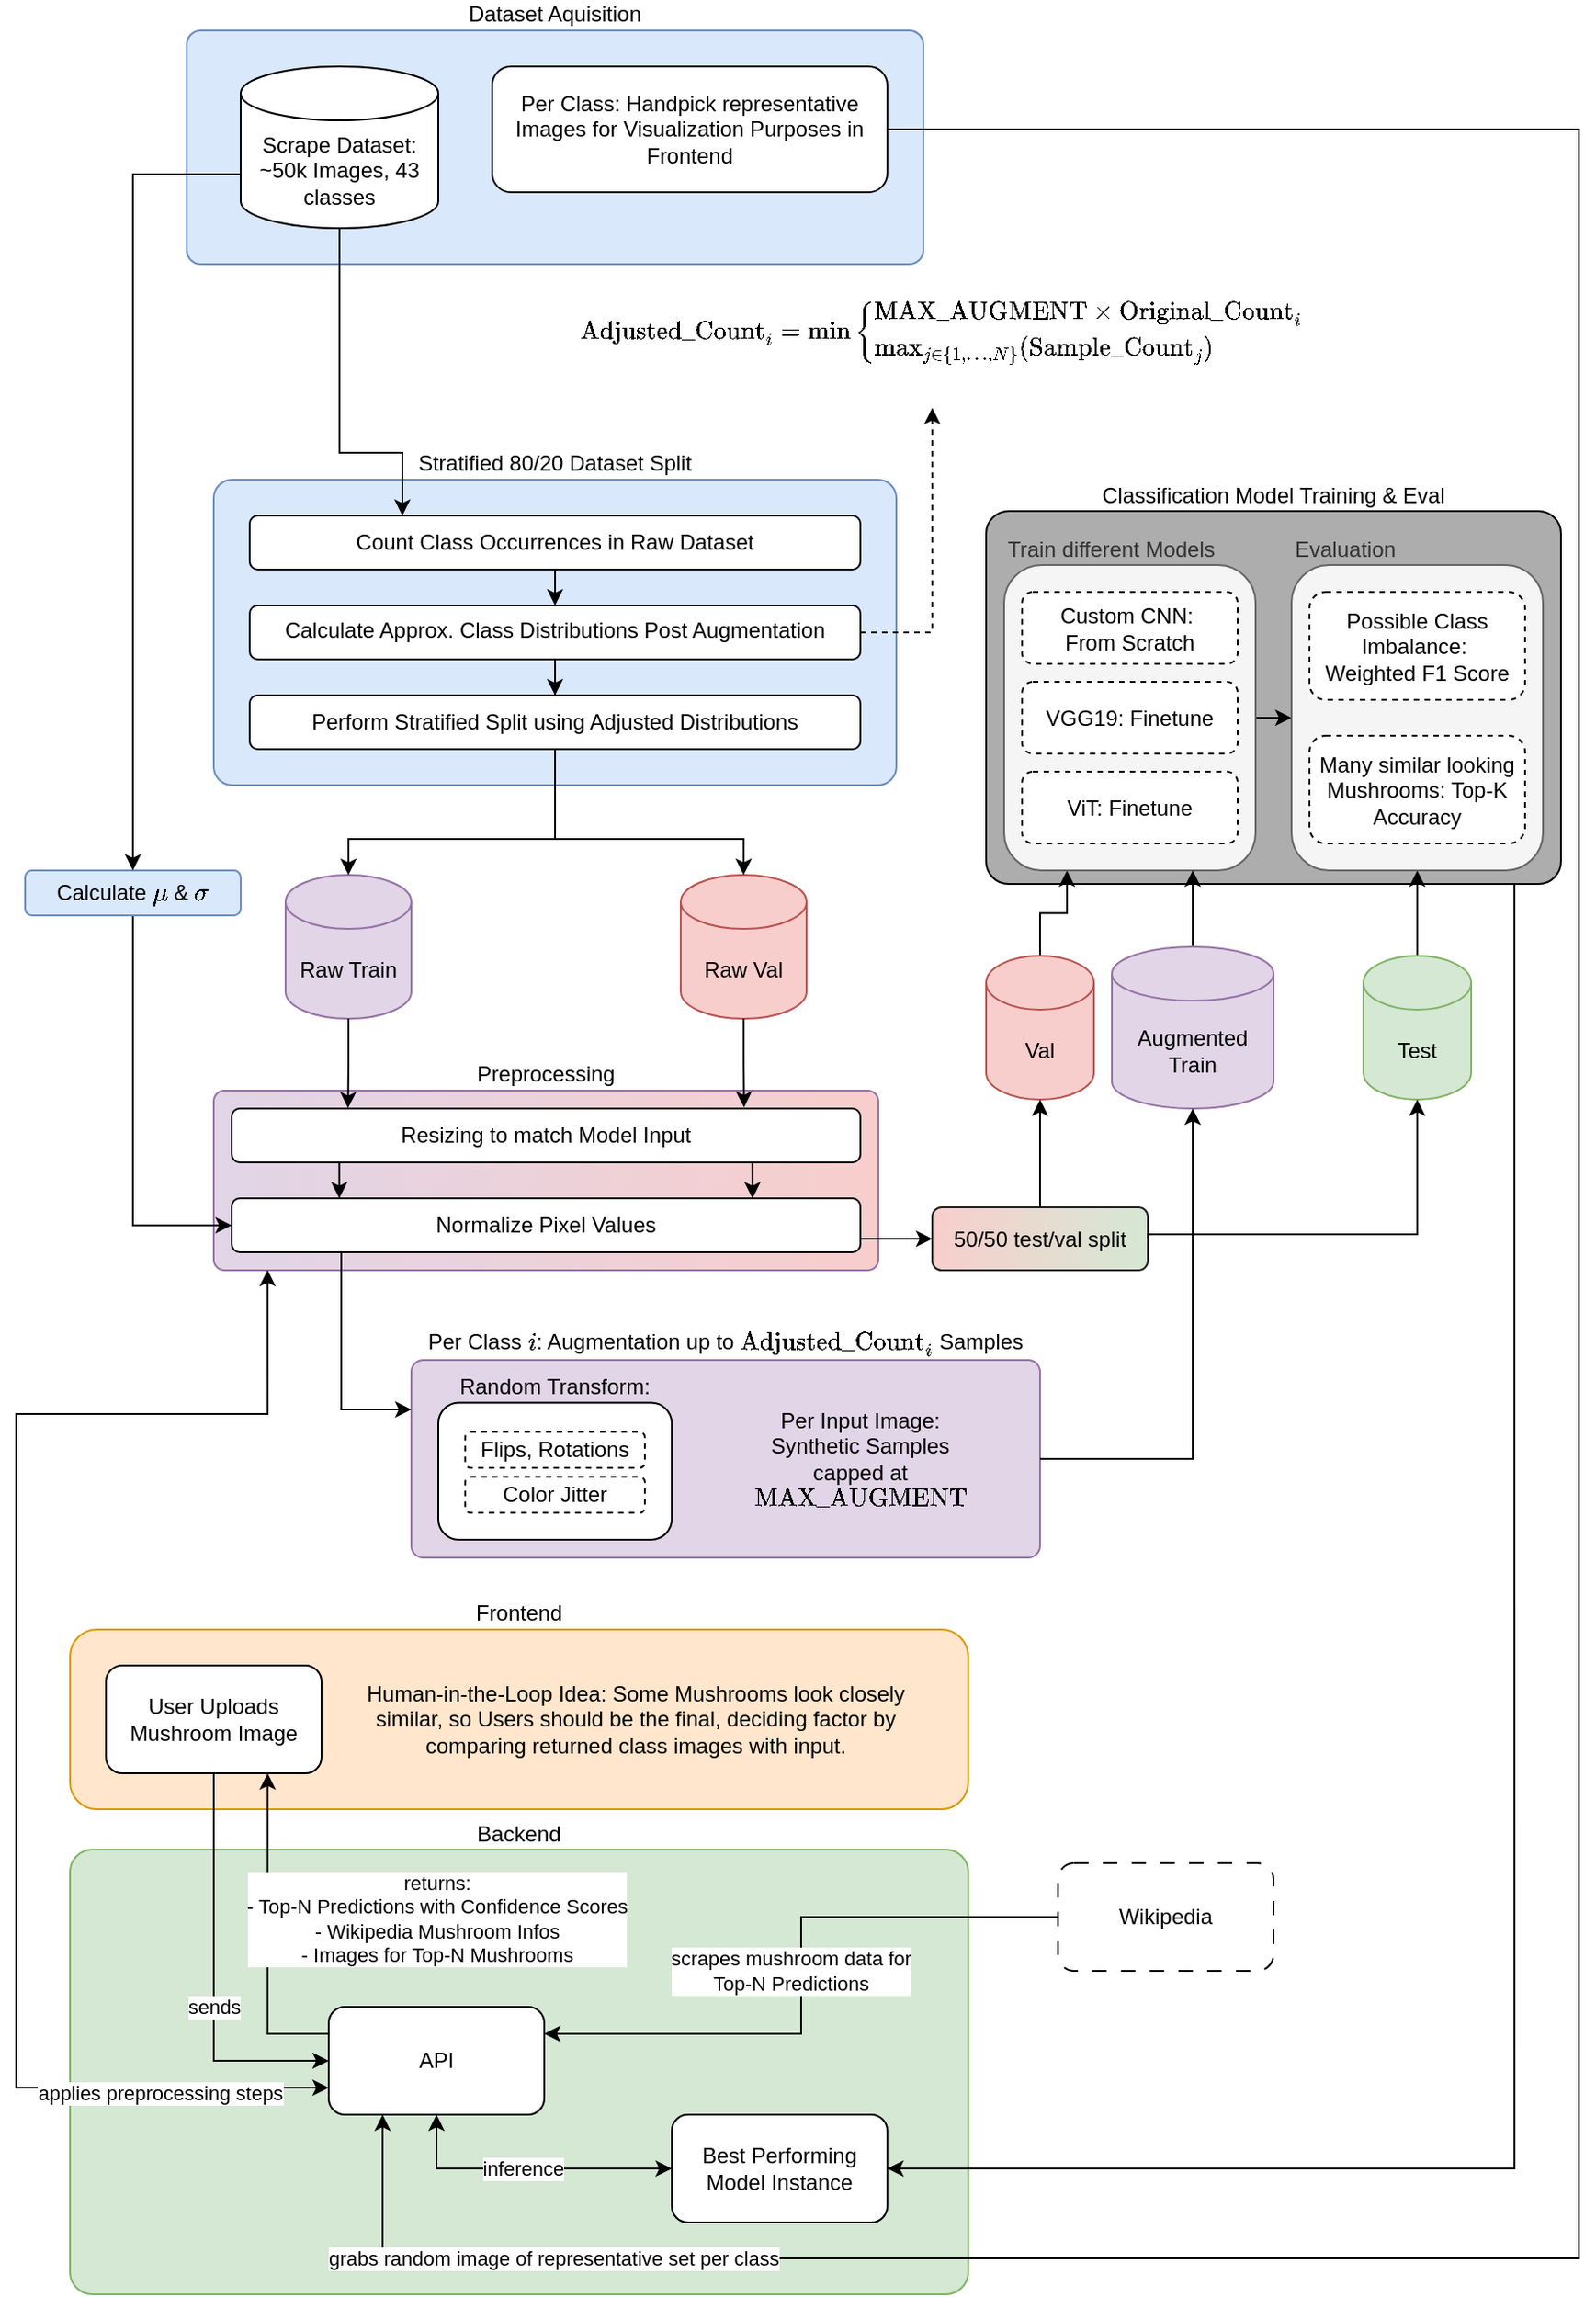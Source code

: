 <mxfile version="24.9.0">
  <diagram id="C5RBs43oDa-KdzZeNtuy" name="Page-1">
    <mxGraphModel dx="1434" dy="1895" grid="1" gridSize="10" guides="1" tooltips="1" connect="1" arrows="1" fold="1" page="1" pageScale="1" pageWidth="827" pageHeight="1169" math="1" shadow="0">
      <root>
        <mxCell id="WIyWlLk6GJQsqaUBKTNV-0" />
        <mxCell id="WIyWlLk6GJQsqaUBKTNV-1" parent="WIyWlLk6GJQsqaUBKTNV-0" />
        <mxCell id="rZa_sODycS4ORoVSW2ID-73" value="Dataset Aquisition" style="rounded=1;whiteSpace=wrap;html=1;labelPosition=center;verticalLabelPosition=top;align=center;verticalAlign=bottom;arcSize=6;textDirection=ltr;fillColor=#dae8fc;strokeColor=#6c8ebf;" parent="WIyWlLk6GJQsqaUBKTNV-1" vertex="1">
          <mxGeometry x="275" y="-280" width="410" height="130" as="geometry" />
        </mxCell>
        <mxCell id="rZa_sODycS4ORoVSW2ID-123" value="Backend" style="rounded=1;whiteSpace=wrap;html=1;arcSize=5;align=center;labelPosition=center;verticalLabelPosition=top;verticalAlign=bottom;fillColor=#d5e8d4;strokeColor=#82b366;" parent="WIyWlLk6GJQsqaUBKTNV-1" vertex="1">
          <mxGeometry x="210" y="732.5" width="500" height="247.5" as="geometry" />
        </mxCell>
        <mxCell id="rZa_sODycS4ORoVSW2ID-9" value="Stratified 80/20 Dataset Split" style="rounded=1;whiteSpace=wrap;html=1;labelPosition=center;verticalLabelPosition=top;align=center;verticalAlign=bottom;arcSize=6;textDirection=ltr;fillColor=#dae8fc;strokeColor=#6c8ebf;" parent="WIyWlLk6GJQsqaUBKTNV-1" vertex="1">
          <mxGeometry x="290" y="-30" width="380" height="170" as="geometry" />
        </mxCell>
        <mxCell id="rZa_sODycS4ORoVSW2ID-6" value="Wikipedia" style="rounded=1;whiteSpace=wrap;html=1;dashed=1;dashPattern=8 8;" parent="WIyWlLk6GJQsqaUBKTNV-1" vertex="1">
          <mxGeometry x="760" y="740" width="120" height="60" as="geometry" />
        </mxCell>
        <mxCell id="rZa_sODycS4ORoVSW2ID-29" style="edgeStyle=orthogonalEdgeStyle;rounded=0;orthogonalLoop=1;jettySize=auto;html=1;exitX=0.5;exitY=1;exitDx=0;exitDy=0;" parent="WIyWlLk6GJQsqaUBKTNV-1" source="rZa_sODycS4ORoVSW2ID-11" target="rZa_sODycS4ORoVSW2ID-13" edge="1">
          <mxGeometry relative="1" as="geometry" />
        </mxCell>
        <mxCell id="YSozYTVfxayiFDIovwCb-0" style="edgeStyle=orthogonalEdgeStyle;rounded=0;orthogonalLoop=1;jettySize=auto;html=1;exitX=1;exitY=0.5;exitDx=0;exitDy=0;dashed=1;" parent="WIyWlLk6GJQsqaUBKTNV-1" source="rZa_sODycS4ORoVSW2ID-11" target="rZa_sODycS4ORoVSW2ID-16" edge="1">
          <mxGeometry relative="1" as="geometry">
            <Array as="points">
              <mxPoint x="690" y="55" />
            </Array>
          </mxGeometry>
        </mxCell>
        <mxCell id="rZa_sODycS4ORoVSW2ID-11" value="Calculate Approx. Class Distributions Post Augmentation" style="rounded=1;whiteSpace=wrap;html=1;labelPosition=center;verticalLabelPosition=middle;align=center;verticalAlign=top;" parent="WIyWlLk6GJQsqaUBKTNV-1" vertex="1">
          <mxGeometry x="310" y="40" width="340" height="30" as="geometry" />
        </mxCell>
        <mxCell id="rZa_sODycS4ORoVSW2ID-28" style="edgeStyle=orthogonalEdgeStyle;rounded=0;orthogonalLoop=1;jettySize=auto;html=1;exitX=0.5;exitY=1;exitDx=0;exitDy=0;entryX=0.5;entryY=0;entryDx=0;entryDy=0;" parent="WIyWlLk6GJQsqaUBKTNV-1" source="rZa_sODycS4ORoVSW2ID-12" target="rZa_sODycS4ORoVSW2ID-11" edge="1">
          <mxGeometry relative="1" as="geometry" />
        </mxCell>
        <mxCell id="rZa_sODycS4ORoVSW2ID-12" value="Count Class Occurrences in Raw Dataset" style="rounded=1;whiteSpace=wrap;html=1;" parent="WIyWlLk6GJQsqaUBKTNV-1" vertex="1">
          <mxGeometry x="310" y="-10" width="340" height="30" as="geometry" />
        </mxCell>
        <mxCell id="rZa_sODycS4ORoVSW2ID-13" value="Perform Stratified Split using Adjusted Distributions" style="rounded=1;whiteSpace=wrap;html=1;" parent="WIyWlLk6GJQsqaUBKTNV-1" vertex="1">
          <mxGeometry x="310" y="90" width="340" height="30" as="geometry" />
        </mxCell>
        <mxCell id="rZa_sODycS4ORoVSW2ID-16" value="&lt;br&gt;\[\text{Adjusted_Count}_i = \min\left\{&lt;br&gt;\begin{array}{l}&lt;br&gt;\text{MAX_AUGMENT} \times \text{Original_Count}_i \\&lt;br&gt;\max_{j \in \{1, \dots, N\}}(\text{Sample_Count}_j)&lt;br&gt;\end{array}&lt;br&gt;\right.\]&lt;div&gt;&lt;br&gt;&lt;/div&gt;&lt;div&gt;&lt;br/&gt;&lt;/div&gt;" style="text;html=1;align=center;verticalAlign=middle;whiteSpace=wrap;rounded=0;" parent="WIyWlLk6GJQsqaUBKTNV-1" vertex="1">
          <mxGeometry x="490" y="-140" width="410" height="70" as="geometry" />
        </mxCell>
        <mxCell id="rZa_sODycS4ORoVSW2ID-20" value="Preprocessing" style="rounded=1;whiteSpace=wrap;html=1;labelPosition=center;verticalLabelPosition=top;align=center;verticalAlign=bottom;arcSize=6;textDirection=ltr;fillColor=#e1d5e7;strokeColor=#9673a6;gradientColor=#F8CECC;gradientDirection=east;" parent="WIyWlLk6GJQsqaUBKTNV-1" vertex="1">
          <mxGeometry x="290" y="310" width="370" height="100" as="geometry" />
        </mxCell>
        <mxCell id="rZa_sODycS4ORoVSW2ID-21" value="Raw Train" style="shape=cylinder3;whiteSpace=wrap;html=1;boundedLbl=1;backgroundOutline=1;size=15;fillColor=#e1d5e7;strokeColor=#9673a6;" parent="WIyWlLk6GJQsqaUBKTNV-1" vertex="1">
          <mxGeometry x="330" y="190" width="70" height="80" as="geometry" />
        </mxCell>
        <mxCell id="rZa_sODycS4ORoVSW2ID-22" value="Raw Val" style="shape=cylinder3;whiteSpace=wrap;html=1;boundedLbl=1;backgroundOutline=1;size=15;fillColor=#f8cecc;strokeColor=#b85450;" parent="WIyWlLk6GJQsqaUBKTNV-1" vertex="1">
          <mxGeometry x="550" y="190" width="70" height="80" as="geometry" />
        </mxCell>
        <mxCell id="rZa_sODycS4ORoVSW2ID-39" style="edgeStyle=orthogonalEdgeStyle;rounded=0;orthogonalLoop=1;jettySize=auto;html=1;exitX=0.75;exitY=1;exitDx=0;exitDy=0;entryX=0.743;entryY=0.007;entryDx=0;entryDy=0;entryPerimeter=0;" parent="WIyWlLk6GJQsqaUBKTNV-1" edge="1">
          <mxGeometry relative="1" as="geometry">
            <mxPoint x="589.88" y="349.79" as="sourcePoint" />
            <mxPoint x="589.93" y="370.0" as="targetPoint" />
          </mxGeometry>
        </mxCell>
        <mxCell id="rZa_sODycS4ORoVSW2ID-23" value="Resizing to match Model Input" style="rounded=1;whiteSpace=wrap;html=1;fillStyle=solid;" parent="WIyWlLk6GJQsqaUBKTNV-1" vertex="1">
          <mxGeometry x="300" y="320" width="350" height="30" as="geometry" />
        </mxCell>
        <mxCell id="rZa_sODycS4ORoVSW2ID-24" value="Normalize Pixel Values" style="rounded=1;whiteSpace=wrap;html=1;" parent="WIyWlLk6GJQsqaUBKTNV-1" vertex="1">
          <mxGeometry x="300" y="370" width="350" height="30" as="geometry" />
        </mxCell>
        <mxCell id="rZa_sODycS4ORoVSW2ID-32" style="edgeStyle=orthogonalEdgeStyle;rounded=0;orthogonalLoop=1;jettySize=auto;html=1;exitX=0.5;exitY=1;exitDx=0;exitDy=0;entryX=0.5;entryY=0;entryDx=0;entryDy=0;entryPerimeter=0;" parent="WIyWlLk6GJQsqaUBKTNV-1" source="rZa_sODycS4ORoVSW2ID-13" target="rZa_sODycS4ORoVSW2ID-21" edge="1">
          <mxGeometry relative="1" as="geometry">
            <Array as="points">
              <mxPoint x="480" y="170" />
              <mxPoint x="365" y="170" />
            </Array>
          </mxGeometry>
        </mxCell>
        <mxCell id="rZa_sODycS4ORoVSW2ID-33" style="edgeStyle=orthogonalEdgeStyle;rounded=0;orthogonalLoop=1;jettySize=auto;html=1;exitX=0.5;exitY=1;exitDx=0;exitDy=0;entryX=0.5;entryY=0;entryDx=0;entryDy=0;entryPerimeter=0;" parent="WIyWlLk6GJQsqaUBKTNV-1" source="rZa_sODycS4ORoVSW2ID-13" target="rZa_sODycS4ORoVSW2ID-22" edge="1">
          <mxGeometry relative="1" as="geometry">
            <mxPoint x="540" y="170" as="sourcePoint" />
            <mxPoint x="450" y="270" as="targetPoint" />
            <Array as="points">
              <mxPoint x="480" y="170" />
              <mxPoint x="585" y="170" />
            </Array>
          </mxGeometry>
        </mxCell>
        <mxCell id="rZa_sODycS4ORoVSW2ID-43" style="edgeStyle=orthogonalEdgeStyle;rounded=0;orthogonalLoop=1;jettySize=auto;html=1;exitX=0.5;exitY=1;exitDx=0;exitDy=0;entryX=0;entryY=0.5;entryDx=0;entryDy=0;" parent="WIyWlLk6GJQsqaUBKTNV-1" source="rZa_sODycS4ORoVSW2ID-41" target="rZa_sODycS4ORoVSW2ID-24" edge="1">
          <mxGeometry relative="1" as="geometry">
            <mxPoint x="210" y="340" as="targetPoint" />
          </mxGeometry>
        </mxCell>
        <mxCell id="rZa_sODycS4ORoVSW2ID-41" value="Calculate \(\mu\) &amp;amp; \(\sigma\)" style="rounded=1;whiteSpace=wrap;html=1;fillColor=#dae8fc;strokeColor=#6c8ebf;" parent="WIyWlLk6GJQsqaUBKTNV-1" vertex="1">
          <mxGeometry x="185" y="187.5" width="120" height="25" as="geometry" />
        </mxCell>
        <mxCell id="rZa_sODycS4ORoVSW2ID-47" style="edgeStyle=orthogonalEdgeStyle;rounded=0;orthogonalLoop=1;jettySize=auto;html=1;entryX=0.185;entryY=-0.007;entryDx=0;entryDy=0;entryPerimeter=0;" parent="WIyWlLk6GJQsqaUBKTNV-1" source="rZa_sODycS4ORoVSW2ID-21" target="rZa_sODycS4ORoVSW2ID-23" edge="1">
          <mxGeometry relative="1" as="geometry" />
        </mxCell>
        <mxCell id="rZa_sODycS4ORoVSW2ID-49" style="edgeStyle=orthogonalEdgeStyle;rounded=0;orthogonalLoop=1;jettySize=auto;html=1;exitX=0.75;exitY=1;exitDx=0;exitDy=0;entryX=0.743;entryY=0.007;entryDx=0;entryDy=0;entryPerimeter=0;" parent="WIyWlLk6GJQsqaUBKTNV-1" edge="1">
          <mxGeometry relative="1" as="geometry">
            <mxPoint x="359.88" y="350" as="sourcePoint" />
            <mxPoint x="359.88" y="370" as="targetPoint" />
          </mxGeometry>
        </mxCell>
        <mxCell id="rZa_sODycS4ORoVSW2ID-51" value="Per Class \(i\): Augmentation up to \(\text{Adjusted_Count}_i\) Samples" style="rounded=1;whiteSpace=wrap;html=1;labelPosition=center;verticalLabelPosition=top;align=center;verticalAlign=bottom;arcSize=6;textDirection=ltr;fillColor=#e1d5e7;strokeColor=#9673a6;" parent="WIyWlLk6GJQsqaUBKTNV-1" vertex="1">
          <mxGeometry x="400" y="460" width="350" height="110" as="geometry" />
        </mxCell>
        <mxCell id="rZa_sODycS4ORoVSW2ID-52" style="edgeStyle=orthogonalEdgeStyle;rounded=0;orthogonalLoop=1;jettySize=auto;html=1;entryX=0;entryY=0.25;entryDx=0;entryDy=0;" parent="WIyWlLk6GJQsqaUBKTNV-1" target="rZa_sODycS4ORoVSW2ID-51" edge="1">
          <mxGeometry relative="1" as="geometry">
            <mxPoint x="361" y="400" as="sourcePoint" />
            <Array as="points">
              <mxPoint x="361" y="488" />
            </Array>
          </mxGeometry>
        </mxCell>
        <mxCell id="rZa_sODycS4ORoVSW2ID-54" style="edgeStyle=orthogonalEdgeStyle;rounded=0;orthogonalLoop=1;jettySize=auto;html=1;entryX=0.815;entryY=-0.02;entryDx=0;entryDy=0;entryPerimeter=0;exitX=0.5;exitY=1;exitDx=0;exitDy=0;exitPerimeter=0;" parent="WIyWlLk6GJQsqaUBKTNV-1" source="rZa_sODycS4ORoVSW2ID-22" target="rZa_sODycS4ORoVSW2ID-23" edge="1">
          <mxGeometry relative="1" as="geometry">
            <mxPoint x="375" y="280" as="sourcePoint" />
            <mxPoint x="375" y="330" as="targetPoint" />
          </mxGeometry>
        </mxCell>
        <mxCell id="rZa_sODycS4ORoVSW2ID-58" value="Random Transform:" style="rounded=1;whiteSpace=wrap;html=1;labelPosition=center;verticalLabelPosition=top;align=center;verticalAlign=bottom;" parent="WIyWlLk6GJQsqaUBKTNV-1" vertex="1">
          <mxGeometry x="415" y="483.75" width="130" height="76.25" as="geometry" />
        </mxCell>
        <mxCell id="rZa_sODycS4ORoVSW2ID-55" value="Flips, Rotations" style="rounded=1;whiteSpace=wrap;html=1;dashed=1;" parent="WIyWlLk6GJQsqaUBKTNV-1" vertex="1">
          <mxGeometry x="430" y="500" width="100" height="20" as="geometry" />
        </mxCell>
        <mxCell id="rZa_sODycS4ORoVSW2ID-57" value="Color Jitter" style="rounded=1;whiteSpace=wrap;html=1;dashed=1;" parent="WIyWlLk6GJQsqaUBKTNV-1" vertex="1">
          <mxGeometry x="430" y="525" width="100" height="20" as="geometry" />
        </mxCell>
        <mxCell id="rZa_sODycS4ORoVSW2ID-59" value="Per Input Image: Synthetic Samples capped at \(\text{MAX_AUGMENT}\)" style="text;html=1;align=center;verticalAlign=middle;whiteSpace=wrap;rounded=0;" parent="WIyWlLk6GJQsqaUBKTNV-1" vertex="1">
          <mxGeometry x="580" y="475" width="140" height="80" as="geometry" />
        </mxCell>
        <mxCell id="rZa_sODycS4ORoVSW2ID-109" style="edgeStyle=orthogonalEdgeStyle;rounded=0;orthogonalLoop=1;jettySize=auto;html=1;entryX=1;entryY=0.5;entryDx=0;entryDy=0;exitX=0.919;exitY=0.995;exitDx=0;exitDy=0;exitPerimeter=0;" parent="WIyWlLk6GJQsqaUBKTNV-1" target="rZa_sODycS4ORoVSW2ID-91" edge="1" source="rZa_sODycS4ORoVSW2ID-67">
          <mxGeometry relative="1" as="geometry">
            <Array as="points">
              <mxPoint x="1014" y="910" />
            </Array>
            <mxPoint x="1070" y="160" as="sourcePoint" />
          </mxGeometry>
        </mxCell>
        <mxCell id="rZa_sODycS4ORoVSW2ID-67" value="Classification Model Training &amp;amp; Eval" style="rounded=1;whiteSpace=wrap;html=1;labelPosition=center;verticalLabelPosition=top;align=center;verticalAlign=bottom;arcSize=6;textDirection=ltr;fillColor=#ADADAD;" parent="WIyWlLk6GJQsqaUBKTNV-1" vertex="1">
          <mxGeometry x="720" y="-12.5" width="320" height="207.5" as="geometry" />
        </mxCell>
        <mxCell id="rZa_sODycS4ORoVSW2ID-85" style="edgeStyle=orthogonalEdgeStyle;rounded=0;orthogonalLoop=1;jettySize=auto;html=1;exitX=0.5;exitY=0;exitDx=0;exitDy=0;exitPerimeter=0;entryX=0.5;entryY=1;entryDx=0;entryDy=0;" parent="WIyWlLk6GJQsqaUBKTNV-1" source="rZa_sODycS4ORoVSW2ID-60" target="rZa_sODycS4ORoVSW2ID-79" edge="1">
          <mxGeometry relative="1" as="geometry" />
        </mxCell>
        <mxCell id="rZa_sODycS4ORoVSW2ID-60" value="Test" style="shape=cylinder3;whiteSpace=wrap;html=1;boundedLbl=1;backgroundOutline=1;size=15;fillColor=#D5E8D4;strokeColor=#82B366;" parent="WIyWlLk6GJQsqaUBKTNV-1" vertex="1">
          <mxGeometry x="930" y="235" width="60" height="80" as="geometry" />
        </mxCell>
        <mxCell id="rZa_sODycS4ORoVSW2ID-80" style="edgeStyle=orthogonalEdgeStyle;rounded=0;orthogonalLoop=1;jettySize=auto;html=1;exitX=0.5;exitY=0;exitDx=0;exitDy=0;exitPerimeter=0;entryX=0.25;entryY=1;entryDx=0;entryDy=0;" parent="WIyWlLk6GJQsqaUBKTNV-1" source="rZa_sODycS4ORoVSW2ID-61" target="rZa_sODycS4ORoVSW2ID-77" edge="1">
          <mxGeometry relative="1" as="geometry" />
        </mxCell>
        <mxCell id="rZa_sODycS4ORoVSW2ID-61" value="Val" style="shape=cylinder3;whiteSpace=wrap;html=1;boundedLbl=1;backgroundOutline=1;size=15;fillColor=#f8cecc;strokeColor=#b85450;" parent="WIyWlLk6GJQsqaUBKTNV-1" vertex="1">
          <mxGeometry x="720" y="235" width="60" height="80" as="geometry" />
        </mxCell>
        <mxCell id="rZa_sODycS4ORoVSW2ID-63" value="50/50 test/val split" style="rounded=1;whiteSpace=wrap;html=1;fillColor=#D5E8D4;strokeColor=#1F1F1F;gradientColor=#F8CECC;gradientDirection=west;" parent="WIyWlLk6GJQsqaUBKTNV-1" vertex="1">
          <mxGeometry x="690" y="375" width="120" height="35" as="geometry" />
        </mxCell>
        <mxCell id="rZa_sODycS4ORoVSW2ID-64" style="edgeStyle=orthogonalEdgeStyle;rounded=0;orthogonalLoop=1;jettySize=auto;html=1;exitX=1;exitY=0.5;exitDx=0;exitDy=0;entryX=0.5;entryY=1;entryDx=0;entryDy=0;entryPerimeter=0;" parent="WIyWlLk6GJQsqaUBKTNV-1" source="rZa_sODycS4ORoVSW2ID-63" target="rZa_sODycS4ORoVSW2ID-60" edge="1">
          <mxGeometry relative="1" as="geometry">
            <Array as="points">
              <mxPoint x="810" y="390" />
              <mxPoint x="960" y="390" />
            </Array>
          </mxGeometry>
        </mxCell>
        <mxCell id="rZa_sODycS4ORoVSW2ID-65" style="edgeStyle=orthogonalEdgeStyle;rounded=0;orthogonalLoop=1;jettySize=auto;html=1;exitX=0.5;exitY=0;exitDx=0;exitDy=0;entryX=0.5;entryY=1;entryDx=0;entryDy=0;entryPerimeter=0;" parent="WIyWlLk6GJQsqaUBKTNV-1" source="rZa_sODycS4ORoVSW2ID-63" target="rZa_sODycS4ORoVSW2ID-61" edge="1">
          <mxGeometry relative="1" as="geometry" />
        </mxCell>
        <mxCell id="rZa_sODycS4ORoVSW2ID-84" style="edgeStyle=orthogonalEdgeStyle;rounded=0;orthogonalLoop=1;jettySize=auto;html=1;exitX=1;exitY=0.5;exitDx=0;exitDy=0;entryX=0;entryY=0.5;entryDx=0;entryDy=0;" parent="WIyWlLk6GJQsqaUBKTNV-1" source="rZa_sODycS4ORoVSW2ID-77" target="rZa_sODycS4ORoVSW2ID-79" edge="1">
          <mxGeometry relative="1" as="geometry" />
        </mxCell>
        <mxCell id="rZa_sODycS4ORoVSW2ID-77" value="Train different Models" style="rounded=1;whiteSpace=wrap;html=1;labelPosition=center;verticalLabelPosition=top;align=left;verticalAlign=bottom;fillStyle=auto;fillColor=#f5f5f5;fontColor=#333333;strokeColor=#666666;" parent="WIyWlLk6GJQsqaUBKTNV-1" vertex="1">
          <mxGeometry x="730" y="17.5" width="140" height="170" as="geometry" />
        </mxCell>
        <mxCell id="rZa_sODycS4ORoVSW2ID-68" value="&lt;div&gt;Custom CNN:&amp;nbsp;&lt;/div&gt;&lt;div&gt;From Scratch&lt;/div&gt;" style="rounded=1;whiteSpace=wrap;html=1;dashed=1;" parent="WIyWlLk6GJQsqaUBKTNV-1" vertex="1">
          <mxGeometry x="740" y="32.5" width="120" height="40" as="geometry" />
        </mxCell>
        <mxCell id="rZa_sODycS4ORoVSW2ID-69" value="VGG19: Finetune" style="rounded=1;whiteSpace=wrap;html=1;dashed=1;" parent="WIyWlLk6GJQsqaUBKTNV-1" vertex="1">
          <mxGeometry x="740" y="82.5" width="120" height="40" as="geometry" />
        </mxCell>
        <mxCell id="rZa_sODycS4ORoVSW2ID-70" value="ViT: Finetune" style="rounded=1;whiteSpace=wrap;html=1;dashed=1;" parent="WIyWlLk6GJQsqaUBKTNV-1" vertex="1">
          <mxGeometry x="740" y="132.5" width="120" height="40" as="geometry" />
        </mxCell>
        <mxCell id="rZa_sODycS4ORoVSW2ID-81" style="edgeStyle=orthogonalEdgeStyle;rounded=0;orthogonalLoop=1;jettySize=auto;html=1;exitX=0.5;exitY=0;exitDx=0;exitDy=0;exitPerimeter=0;entryX=0.75;entryY=1;entryDx=0;entryDy=0;" parent="WIyWlLk6GJQsqaUBKTNV-1" source="rZa_sODycS4ORoVSW2ID-71" target="rZa_sODycS4ORoVSW2ID-77" edge="1">
          <mxGeometry relative="1" as="geometry" />
        </mxCell>
        <mxCell id="rZa_sODycS4ORoVSW2ID-71" value="Augmented Train" style="shape=cylinder3;whiteSpace=wrap;html=1;boundedLbl=1;backgroundOutline=1;size=15;fillColor=#e1d5e7;strokeColor=#9673a6;" parent="WIyWlLk6GJQsqaUBKTNV-1" vertex="1">
          <mxGeometry x="790" y="230" width="90" height="90" as="geometry" />
        </mxCell>
        <mxCell id="rZa_sODycS4ORoVSW2ID-72" style="edgeStyle=orthogonalEdgeStyle;rounded=0;orthogonalLoop=1;jettySize=auto;html=1;exitX=1;exitY=0.5;exitDx=0;exitDy=0;entryX=0.5;entryY=1;entryDx=0;entryDy=0;entryPerimeter=0;" parent="WIyWlLk6GJQsqaUBKTNV-1" source="rZa_sODycS4ORoVSW2ID-51" target="rZa_sODycS4ORoVSW2ID-71" edge="1">
          <mxGeometry relative="1" as="geometry">
            <Array as="points">
              <mxPoint x="835" y="515" />
            </Array>
          </mxGeometry>
        </mxCell>
        <mxCell id="rZa_sODycS4ORoVSW2ID-89" style="edgeStyle=orthogonalEdgeStyle;rounded=0;orthogonalLoop=1;jettySize=auto;html=1;exitX=0.5;exitY=1;exitDx=0;exitDy=0;entryX=0.25;entryY=0;entryDx=0;entryDy=0;exitPerimeter=0;" parent="WIyWlLk6GJQsqaUBKTNV-1" source="YSozYTVfxayiFDIovwCb-1" target="rZa_sODycS4ORoVSW2ID-12" edge="1">
          <mxGeometry relative="1" as="geometry">
            <Array as="points">
              <mxPoint x="360" y="-45" />
              <mxPoint x="395" y="-45" />
            </Array>
            <mxPoint x="310" y="-45" as="targetPoint" />
          </mxGeometry>
        </mxCell>
        <mxCell id="rZa_sODycS4ORoVSW2ID-117" style="edgeStyle=orthogonalEdgeStyle;rounded=0;orthogonalLoop=1;jettySize=auto;html=1;exitX=1;exitY=0.5;exitDx=0;exitDy=0;entryX=0.25;entryY=1;entryDx=0;entryDy=0;" parent="WIyWlLk6GJQsqaUBKTNV-1" source="YSozYTVfxayiFDIovwCb-3" target="rZa_sODycS4ORoVSW2ID-106" edge="1">
          <mxGeometry relative="1" as="geometry">
            <Array as="points">
              <mxPoint x="1050" y="-225" />
              <mxPoint x="1050" y="960" />
              <mxPoint x="384" y="960" />
            </Array>
          </mxGeometry>
        </mxCell>
        <mxCell id="rZa_sODycS4ORoVSW2ID-118" value="grabs random image of representative set per class" style="edgeLabel;html=1;align=center;verticalAlign=middle;resizable=0;points=[];" parent="rZa_sODycS4ORoVSW2ID-117" vertex="1" connectable="0">
          <mxGeometry x="0.398" y="4" relative="1" as="geometry">
            <mxPoint x="-522" y="-4" as="offset" />
          </mxGeometry>
        </mxCell>
        <mxCell id="rZa_sODycS4ORoVSW2ID-79" value="Evaluation" style="rounded=1;whiteSpace=wrap;html=1;labelPosition=center;verticalLabelPosition=top;align=left;verticalAlign=bottom;fillColor=#f5f5f5;fontColor=#333333;strokeColor=#666666;" parent="WIyWlLk6GJQsqaUBKTNV-1" vertex="1">
          <mxGeometry x="890" y="17.5" width="140" height="170" as="geometry" />
        </mxCell>
        <mxCell id="rZa_sODycS4ORoVSW2ID-82" value="&lt;div&gt;Possible Class Imbalance:&amp;nbsp;&lt;/div&gt;&lt;div&gt;Weighted F1 Score&lt;/div&gt;" style="rounded=1;whiteSpace=wrap;html=1;dashed=1;" parent="WIyWlLk6GJQsqaUBKTNV-1" vertex="1">
          <mxGeometry x="900" y="32.5" width="120" height="60" as="geometry" />
        </mxCell>
        <mxCell id="rZa_sODycS4ORoVSW2ID-83" value="Many similar looking Mushrooms: Top-K Accuracy" style="rounded=1;whiteSpace=wrap;html=1;dashed=1;" parent="WIyWlLk6GJQsqaUBKTNV-1" vertex="1">
          <mxGeometry x="900" y="112.5" width="120" height="60" as="geometry" />
        </mxCell>
        <mxCell id="rZa_sODycS4ORoVSW2ID-91" value="Best Performing Model Instance" style="rounded=1;whiteSpace=wrap;html=1;" parent="WIyWlLk6GJQsqaUBKTNV-1" vertex="1">
          <mxGeometry x="545" y="880" width="120" height="60" as="geometry" />
        </mxCell>
        <mxCell id="rZa_sODycS4ORoVSW2ID-104" value="Frontend" style="rounded=1;whiteSpace=wrap;html=1;labelPosition=center;verticalLabelPosition=top;align=center;verticalAlign=bottom;fillColor=#ffe6cc;strokeColor=#d79b00;" parent="WIyWlLk6GJQsqaUBKTNV-1" vertex="1">
          <mxGeometry x="210" y="610" width="500" height="100" as="geometry" />
        </mxCell>
        <mxCell id="rZa_sODycS4ORoVSW2ID-107" style="edgeStyle=orthogonalEdgeStyle;rounded=0;orthogonalLoop=1;jettySize=auto;html=1;exitX=0.5;exitY=1;exitDx=0;exitDy=0;entryX=0;entryY=0.5;entryDx=0;entryDy=0;" parent="WIyWlLk6GJQsqaUBKTNV-1" source="rZa_sODycS4ORoVSW2ID-105" target="rZa_sODycS4ORoVSW2ID-106" edge="1">
          <mxGeometry relative="1" as="geometry" />
        </mxCell>
        <mxCell id="rZa_sODycS4ORoVSW2ID-108" value="sends" style="edgeLabel;html=1;align=center;verticalAlign=middle;resizable=0;points=[];" parent="rZa_sODycS4ORoVSW2ID-107" vertex="1" connectable="0">
          <mxGeometry x="-0.08" relative="1" as="geometry">
            <mxPoint y="27" as="offset" />
          </mxGeometry>
        </mxCell>
        <mxCell id="rZa_sODycS4ORoVSW2ID-105" value="User Uploads Mushroom Image" style="rounded=1;whiteSpace=wrap;html=1;" parent="WIyWlLk6GJQsqaUBKTNV-1" vertex="1">
          <mxGeometry x="230" y="630" width="120" height="60" as="geometry" />
        </mxCell>
        <mxCell id="rZa_sODycS4ORoVSW2ID-115" style="edgeStyle=orthogonalEdgeStyle;rounded=0;orthogonalLoop=1;jettySize=auto;html=1;exitX=1;exitY=0.25;exitDx=0;exitDy=0;entryX=0;entryY=0.5;entryDx=0;entryDy=0;endArrow=none;endFill=0;startArrow=classic;startFill=1;" parent="WIyWlLk6GJQsqaUBKTNV-1" source="rZa_sODycS4ORoVSW2ID-106" target="rZa_sODycS4ORoVSW2ID-6" edge="1">
          <mxGeometry relative="1" as="geometry" />
        </mxCell>
        <mxCell id="rZa_sODycS4ORoVSW2ID-116" value="&lt;div&gt;scrapes mushroom data for &lt;br&gt;&lt;/div&gt;&lt;div&gt;Top-N Predictions&lt;/div&gt;" style="edgeLabel;html=1;align=center;verticalAlign=middle;resizable=0;points=[];" parent="rZa_sODycS4ORoVSW2ID-115" vertex="1" connectable="0">
          <mxGeometry x="-0.277" y="-4" relative="1" as="geometry">
            <mxPoint x="10" y="-39" as="offset" />
          </mxGeometry>
        </mxCell>
        <mxCell id="rZa_sODycS4ORoVSW2ID-119" style="edgeStyle=orthogonalEdgeStyle;rounded=0;orthogonalLoop=1;jettySize=auto;html=1;exitX=0;exitY=0.25;exitDx=0;exitDy=0;entryX=0.75;entryY=1;entryDx=0;entryDy=0;" parent="WIyWlLk6GJQsqaUBKTNV-1" source="rZa_sODycS4ORoVSW2ID-106" target="rZa_sODycS4ORoVSW2ID-105" edge="1">
          <mxGeometry relative="1" as="geometry" />
        </mxCell>
        <mxCell id="rZa_sODycS4ORoVSW2ID-120" value="&lt;div&gt;returns:&lt;/div&gt;&lt;div&gt;- Top-N Predictions with Confidence Scores&lt;br&gt;&lt;/div&gt;&lt;div&gt;- Wikipedia Mushroom Infos&lt;/div&gt;&lt;div&gt;- Images for Top-N Mushrooms&lt;br&gt;&lt;/div&gt;" style="edgeLabel;html=1;align=center;verticalAlign=middle;resizable=0;points=[];" parent="rZa_sODycS4ORoVSW2ID-119" vertex="1" connectable="0">
          <mxGeometry x="0.482" y="1" relative="1" as="geometry">
            <mxPoint x="95" y="34" as="offset" />
          </mxGeometry>
        </mxCell>
        <mxCell id="YSozYTVfxayiFDIovwCb-5" style="edgeStyle=orthogonalEdgeStyle;rounded=0;orthogonalLoop=1;jettySize=auto;html=1;exitX=0.5;exitY=1;exitDx=0;exitDy=0;entryX=0;entryY=0.5;entryDx=0;entryDy=0;startArrow=classic;startFill=1;" parent="WIyWlLk6GJQsqaUBKTNV-1" source="rZa_sODycS4ORoVSW2ID-106" target="rZa_sODycS4ORoVSW2ID-91" edge="1">
          <mxGeometry relative="1" as="geometry" />
        </mxCell>
        <mxCell id="YSozYTVfxayiFDIovwCb-6" value="inference" style="edgeLabel;html=1;align=center;verticalAlign=middle;resizable=0;points=[];" parent="YSozYTVfxayiFDIovwCb-5" vertex="1" connectable="0">
          <mxGeometry x="-0.147" y="-4" relative="1" as="geometry">
            <mxPoint x="9" y="-4" as="offset" />
          </mxGeometry>
        </mxCell>
        <mxCell id="rZa_sODycS4ORoVSW2ID-106" value="API" style="rounded=1;whiteSpace=wrap;html=1;" parent="WIyWlLk6GJQsqaUBKTNV-1" vertex="1">
          <mxGeometry x="354" y="820" width="120" height="60" as="geometry" />
        </mxCell>
        <mxCell id="rZa_sODycS4ORoVSW2ID-121" value="Human-in-the-Loop Idea: Some Mushrooms look closely similar, so Users should be the final, deciding factor by comparing returned class images with input." style="text;html=1;align=center;verticalAlign=middle;whiteSpace=wrap;rounded=0;" parent="WIyWlLk6GJQsqaUBKTNV-1" vertex="1">
          <mxGeometry x="360" y="630" width="330" height="60" as="geometry" />
        </mxCell>
        <mxCell id="YSozYTVfxayiFDIovwCb-4" style="edgeStyle=orthogonalEdgeStyle;rounded=0;orthogonalLoop=1;jettySize=auto;html=1;entryX=0.5;entryY=0;entryDx=0;entryDy=0;exitX=0;exitY=0;exitDx=0;exitDy=60;exitPerimeter=0;" parent="WIyWlLk6GJQsqaUBKTNV-1" source="YSozYTVfxayiFDIovwCb-1" target="rZa_sODycS4ORoVSW2ID-41" edge="1">
          <mxGeometry relative="1" as="geometry">
            <mxPoint x="200" y="-230" as="sourcePoint" />
            <Array as="points">
              <mxPoint x="245" y="-200" />
            </Array>
          </mxGeometry>
        </mxCell>
        <mxCell id="YSozYTVfxayiFDIovwCb-1" value="&lt;div&gt;Scrape Dataset:&lt;/div&gt;&lt;div&gt;~50k Images, 43 classes&lt;br&gt;&lt;/div&gt;" style="shape=cylinder3;whiteSpace=wrap;html=1;boundedLbl=1;backgroundOutline=1;size=15;" parent="WIyWlLk6GJQsqaUBKTNV-1" vertex="1">
          <mxGeometry x="305" y="-260" width="110" height="90" as="geometry" />
        </mxCell>
        <mxCell id="YSozYTVfxayiFDIovwCb-3" value="Per Class: Handpick representative Images for Visualization Purposes in Frontend" style="rounded=1;whiteSpace=wrap;html=1;" parent="WIyWlLk6GJQsqaUBKTNV-1" vertex="1">
          <mxGeometry x="445" y="-260" width="220" height="70" as="geometry" />
        </mxCell>
        <mxCell id="YSozYTVfxayiFDIovwCb-8" style="edgeStyle=orthogonalEdgeStyle;rounded=0;orthogonalLoop=1;jettySize=auto;html=1;exitX=0;exitY=0.75;exitDx=0;exitDy=0;entryX=0.081;entryY=0.999;entryDx=0;entryDy=0;startArrow=classic;startFill=1;entryPerimeter=0;" parent="WIyWlLk6GJQsqaUBKTNV-1" source="rZa_sODycS4ORoVSW2ID-106" target="rZa_sODycS4ORoVSW2ID-20" edge="1">
          <mxGeometry relative="1" as="geometry">
            <Array as="points">
              <mxPoint x="180" y="865" />
              <mxPoint x="180" y="490" />
              <mxPoint x="320" y="490" />
            </Array>
          </mxGeometry>
        </mxCell>
        <mxCell id="YSozYTVfxayiFDIovwCb-9" value="applies preprocessing steps" style="edgeLabel;html=1;align=center;verticalAlign=middle;resizable=0;points=[];" parent="YSozYTVfxayiFDIovwCb-8" vertex="1" connectable="0">
          <mxGeometry x="-0.739" y="3" relative="1" as="geometry">
            <mxPoint x="6" as="offset" />
          </mxGeometry>
        </mxCell>
        <mxCell id="rZa_sODycS4ORoVSW2ID-86" style="edgeStyle=orthogonalEdgeStyle;rounded=0;orthogonalLoop=1;jettySize=auto;html=1;exitX=1;exitY=0.75;exitDx=0;exitDy=0;entryX=0;entryY=0.5;entryDx=0;entryDy=0;" parent="WIyWlLk6GJQsqaUBKTNV-1" source="rZa_sODycS4ORoVSW2ID-24" target="rZa_sODycS4ORoVSW2ID-63" edge="1">
          <mxGeometry relative="1" as="geometry">
            <Array as="points">
              <mxPoint x="690" y="393" />
              <mxPoint x="690" y="393" />
            </Array>
          </mxGeometry>
        </mxCell>
      </root>
    </mxGraphModel>
  </diagram>
</mxfile>
